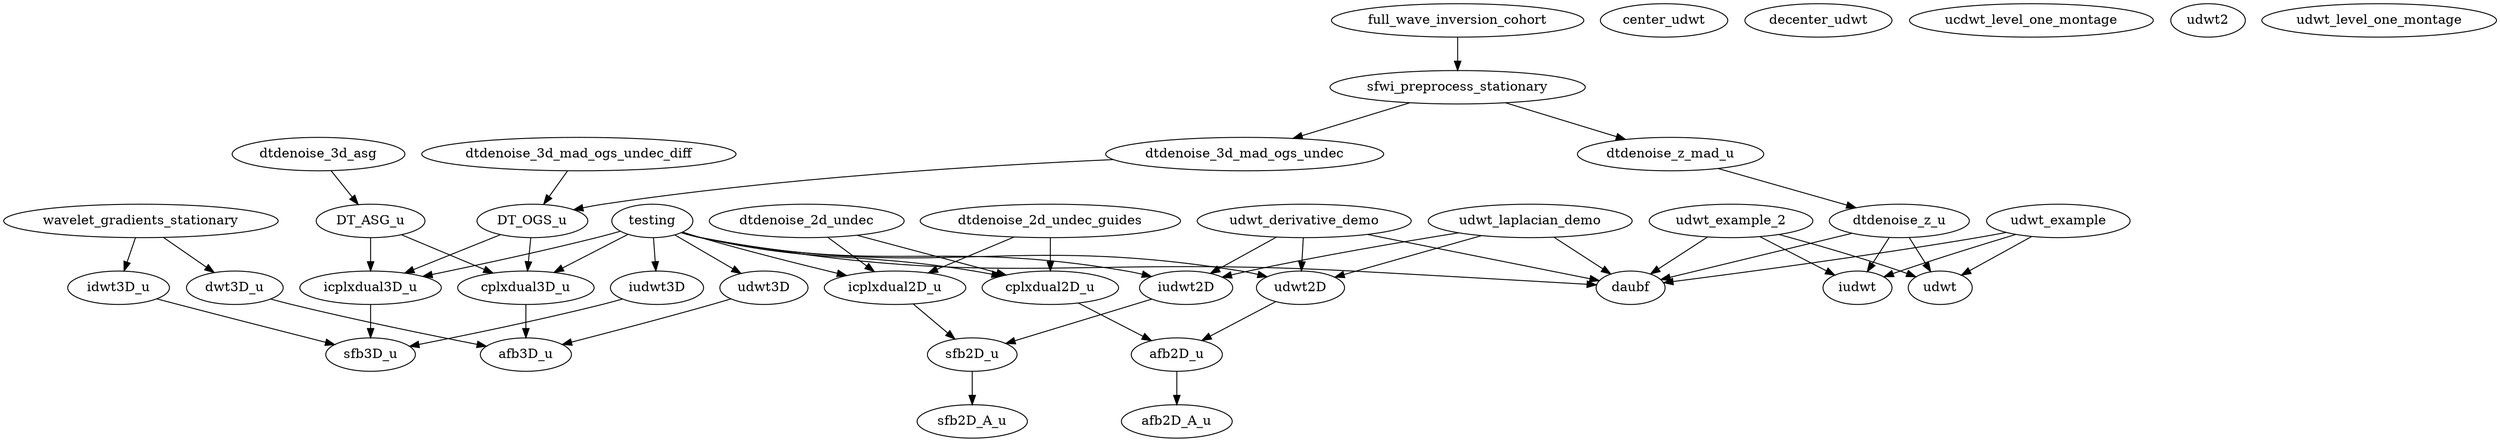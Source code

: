/* Created by mdot for Matlab */
digraph m2html {
  DT_ASG_u -> cplxdual3D_u;
  DT_ASG_u -> icplxdual3D_u;
  DT_OGS_u -> cplxdual3D_u;
  DT_OGS_u -> icplxdual3D_u;
  afb2D_u -> afb2D_A_u;
  cplxdual2D_u -> afb2D_u;
  cplxdual3D_u -> afb3D_u;
  dtdenoise_2d_undec -> cplxdual2D_u;
  dtdenoise_2d_undec -> icplxdual2D_u;
  dtdenoise_2d_undec_guides -> cplxdual2D_u;
  dtdenoise_2d_undec_guides -> icplxdual2D_u;
  dtdenoise_3d_asg -> DT_ASG_u;
  dtdenoise_3d_mad_ogs_undec -> DT_OGS_u;
  dtdenoise_3d_mad_ogs_undec_diff -> DT_OGS_u;
  dtdenoise_z_mad_u -> dtdenoise_z_u;
  dtdenoise_z_u -> daubf;
  dtdenoise_z_u -> iudwt;
  dtdenoise_z_u -> udwt;
  dwt3D_u -> afb3D_u;
  full_wave_inversion_cohort -> sfwi_preprocess_stationary;
  icplxdual2D_u -> sfb2D_u;
  icplxdual3D_u -> sfb3D_u;
  idwt3D_u -> sfb3D_u;
  iudwt2D -> sfb2D_u;
  iudwt3D -> sfb3D_u;
  sfb2D_u -> sfb2D_A_u;
  sfwi_preprocess_stationary -> dtdenoise_3d_mad_ogs_undec;
  sfwi_preprocess_stationary -> dtdenoise_z_mad_u;
  testing -> cplxdual2D_u;
  testing -> cplxdual3D_u;
  testing -> daubf;
  testing -> icplxdual2D_u;
  testing -> icplxdual3D_u;
  testing -> iudwt2D;
  testing -> iudwt3D;
  testing -> udwt2D;
  testing -> udwt3D;
  udwt2D -> afb2D_u;
  udwt3D -> afb3D_u;
  udwt_derivative_demo -> daubf;
  udwt_derivative_demo -> iudwt2D;
  udwt_derivative_demo -> udwt2D;
  udwt_example -> daubf;
  udwt_example -> iudwt;
  udwt_example -> udwt;
  udwt_example_2 -> daubf;
  udwt_example_2 -> iudwt;
  udwt_example_2 -> udwt;
  udwt_laplacian_demo -> daubf;
  udwt_laplacian_demo -> iudwt2D;
  udwt_laplacian_demo -> udwt2D;
  wavelet_gradients_stationary -> dwt3D_u;
  wavelet_gradients_stationary -> idwt3D_u;

  DT_ASG_u [URL="DT_ASG_u.html"];
  DT_OGS_u [URL="DT_OGS_u.html"];
  afb2D_A_u [URL="afb2D_A_u.html"];
  afb2D_u [URL="afb2D_u.html"];
  afb3D_u [URL="afb3D_u.html"];
  center_udwt [URL="center_udwt.html"];
  cplxdual2D_u [URL="cplxdual2D_u.html"];
  cplxdual3D_u [URL="cplxdual3D_u.html"];
  daubf [URL="daubf.html"];
  decenter_udwt [URL="decenter_udwt.html"];
  dtdenoise_2d_undec [URL="dtdenoise_2d_undec.html"];
  dtdenoise_2d_undec_guides [URL="dtdenoise_2d_undec_guides.html"];
  dtdenoise_3d_asg [URL="dtdenoise_3d_asg.html"];
  dtdenoise_3d_mad_ogs_undec [URL="dtdenoise_3d_mad_ogs_undec.html"];
  dtdenoise_3d_mad_ogs_undec_diff [URL="dtdenoise_3d_mad_ogs_undec_diff.html"];
  dtdenoise_z_mad_u [URL="dtdenoise_z_mad_u.html"];
  dtdenoise_z_u [URL="dtdenoise_z_u.html"];
  dwt3D_u [URL="dwt3D_u.html"];
  full_wave_inversion_cohort [URL="full_wave_inversion_cohort.html"];
  icplxdual2D_u [URL="icplxdual2D_u.html"];
  icplxdual3D_u [URL="icplxdual3D_u.html"];
  idwt3D_u [URL="idwt3D_u.html"];
  iudwt [URL="iudwt.html"];
  iudwt2D [URL="iudwt2D.html"];
  iudwt3D [URL="iudwt3D.html"];
  sfb2D_A_u [URL="sfb2D_A_u.html"];
  sfb2D_u [URL="sfb2D_u.html"];
  sfb3D_u [URL="sfb3D_u.html"];
  sfwi_preprocess_stationary [URL="sfwi_preprocess_stationary.html"];
  testing [URL="testing.html"];
  ucdwt_level_one_montage [URL="ucdwt_level_one_montage.html"];
  udwt [URL="udwt.html"];
  udwt2 [URL="udwt2.html"];
  udwt2D [URL="udwt2D.html"];
  udwt3D [URL="udwt3D.html"];
  udwt_derivative_demo [URL="udwt_derivative_demo.html"];
  udwt_example [URL="udwt_example.html"];
  udwt_example_2 [URL="udwt_example_2.html"];
  udwt_laplacian_demo [URL="udwt_laplacian_demo.html"];
  udwt_level_one_montage [URL="udwt_level_one_montage.html"];
  wavelet_gradients_stationary [URL="wavelet_gradients_stationary.html"];
}